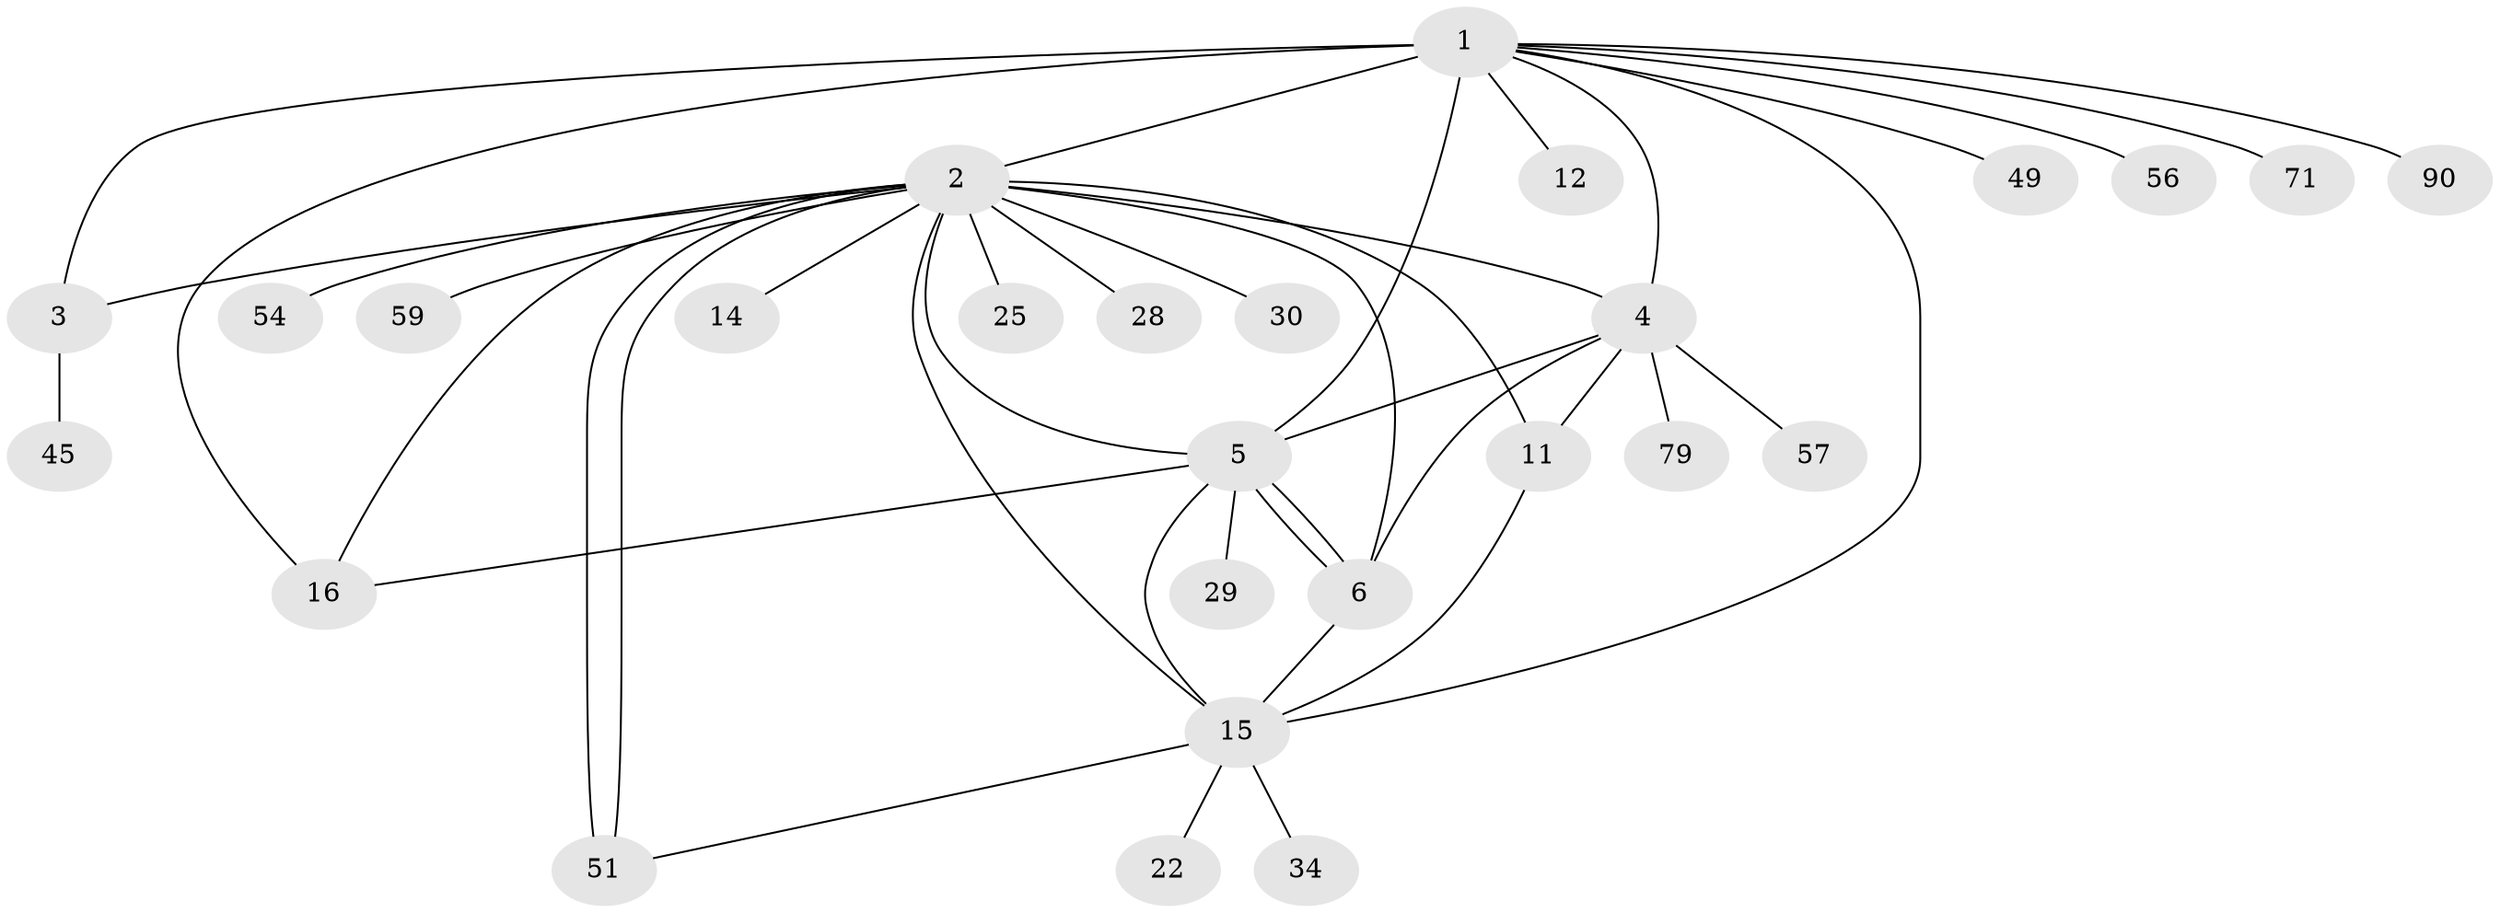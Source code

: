 // original degree distribution, {20: 0.01098901098901099, 11: 0.01098901098901099, 3: 0.0989010989010989, 6: 0.04395604395604396, 18: 0.01098901098901099, 9: 0.01098901098901099, 12: 0.03296703296703297, 7: 0.01098901098901099, 5: 0.07692307692307693, 1: 0.5604395604395604, 8: 0.01098901098901099, 2: 0.10989010989010989, 4: 0.01098901098901099}
// Generated by graph-tools (version 1.1) at 2025/18/03/04/25 18:18:16]
// undirected, 27 vertices, 42 edges
graph export_dot {
graph [start="1"]
  node [color=gray90,style=filled];
  1 [super="+26+53+48"];
  2 [super="+9+7"];
  3 [super="+17"];
  4 [super="+10"];
  5 [super="+44+40+74+85+18+13"];
  6 [super="+24"];
  11 [super="+66+42"];
  12;
  14;
  15 [super="+33+20+73+43"];
  16 [super="+80+50"];
  22;
  25;
  28;
  29;
  30 [super="+89"];
  34;
  45;
  49;
  51;
  54;
  56;
  57;
  59;
  71;
  79;
  90;
  1 -- 2 [weight=6];
  1 -- 3;
  1 -- 4;
  1 -- 5 [weight=2];
  1 -- 12;
  1 -- 16 [weight=2];
  1 -- 49;
  1 -- 56;
  1 -- 71;
  1 -- 90;
  1 -- 15 [weight=2];
  2 -- 5 [weight=3];
  2 -- 6 [weight=3];
  2 -- 51 [weight=2];
  2 -- 51;
  2 -- 59;
  2 -- 4;
  2 -- 11 [weight=2];
  2 -- 16;
  2 -- 3 [weight=2];
  2 -- 14;
  2 -- 15 [weight=3];
  2 -- 54;
  2 -- 25;
  2 -- 28;
  2 -- 30;
  3 -- 45;
  4 -- 5;
  4 -- 6;
  4 -- 79;
  4 -- 57;
  4 -- 11;
  5 -- 6 [weight=2];
  5 -- 6;
  5 -- 16;
  5 -- 29;
  5 -- 15;
  6 -- 15;
  11 -- 15 [weight=2];
  15 -- 34;
  15 -- 22;
  15 -- 51;
}
